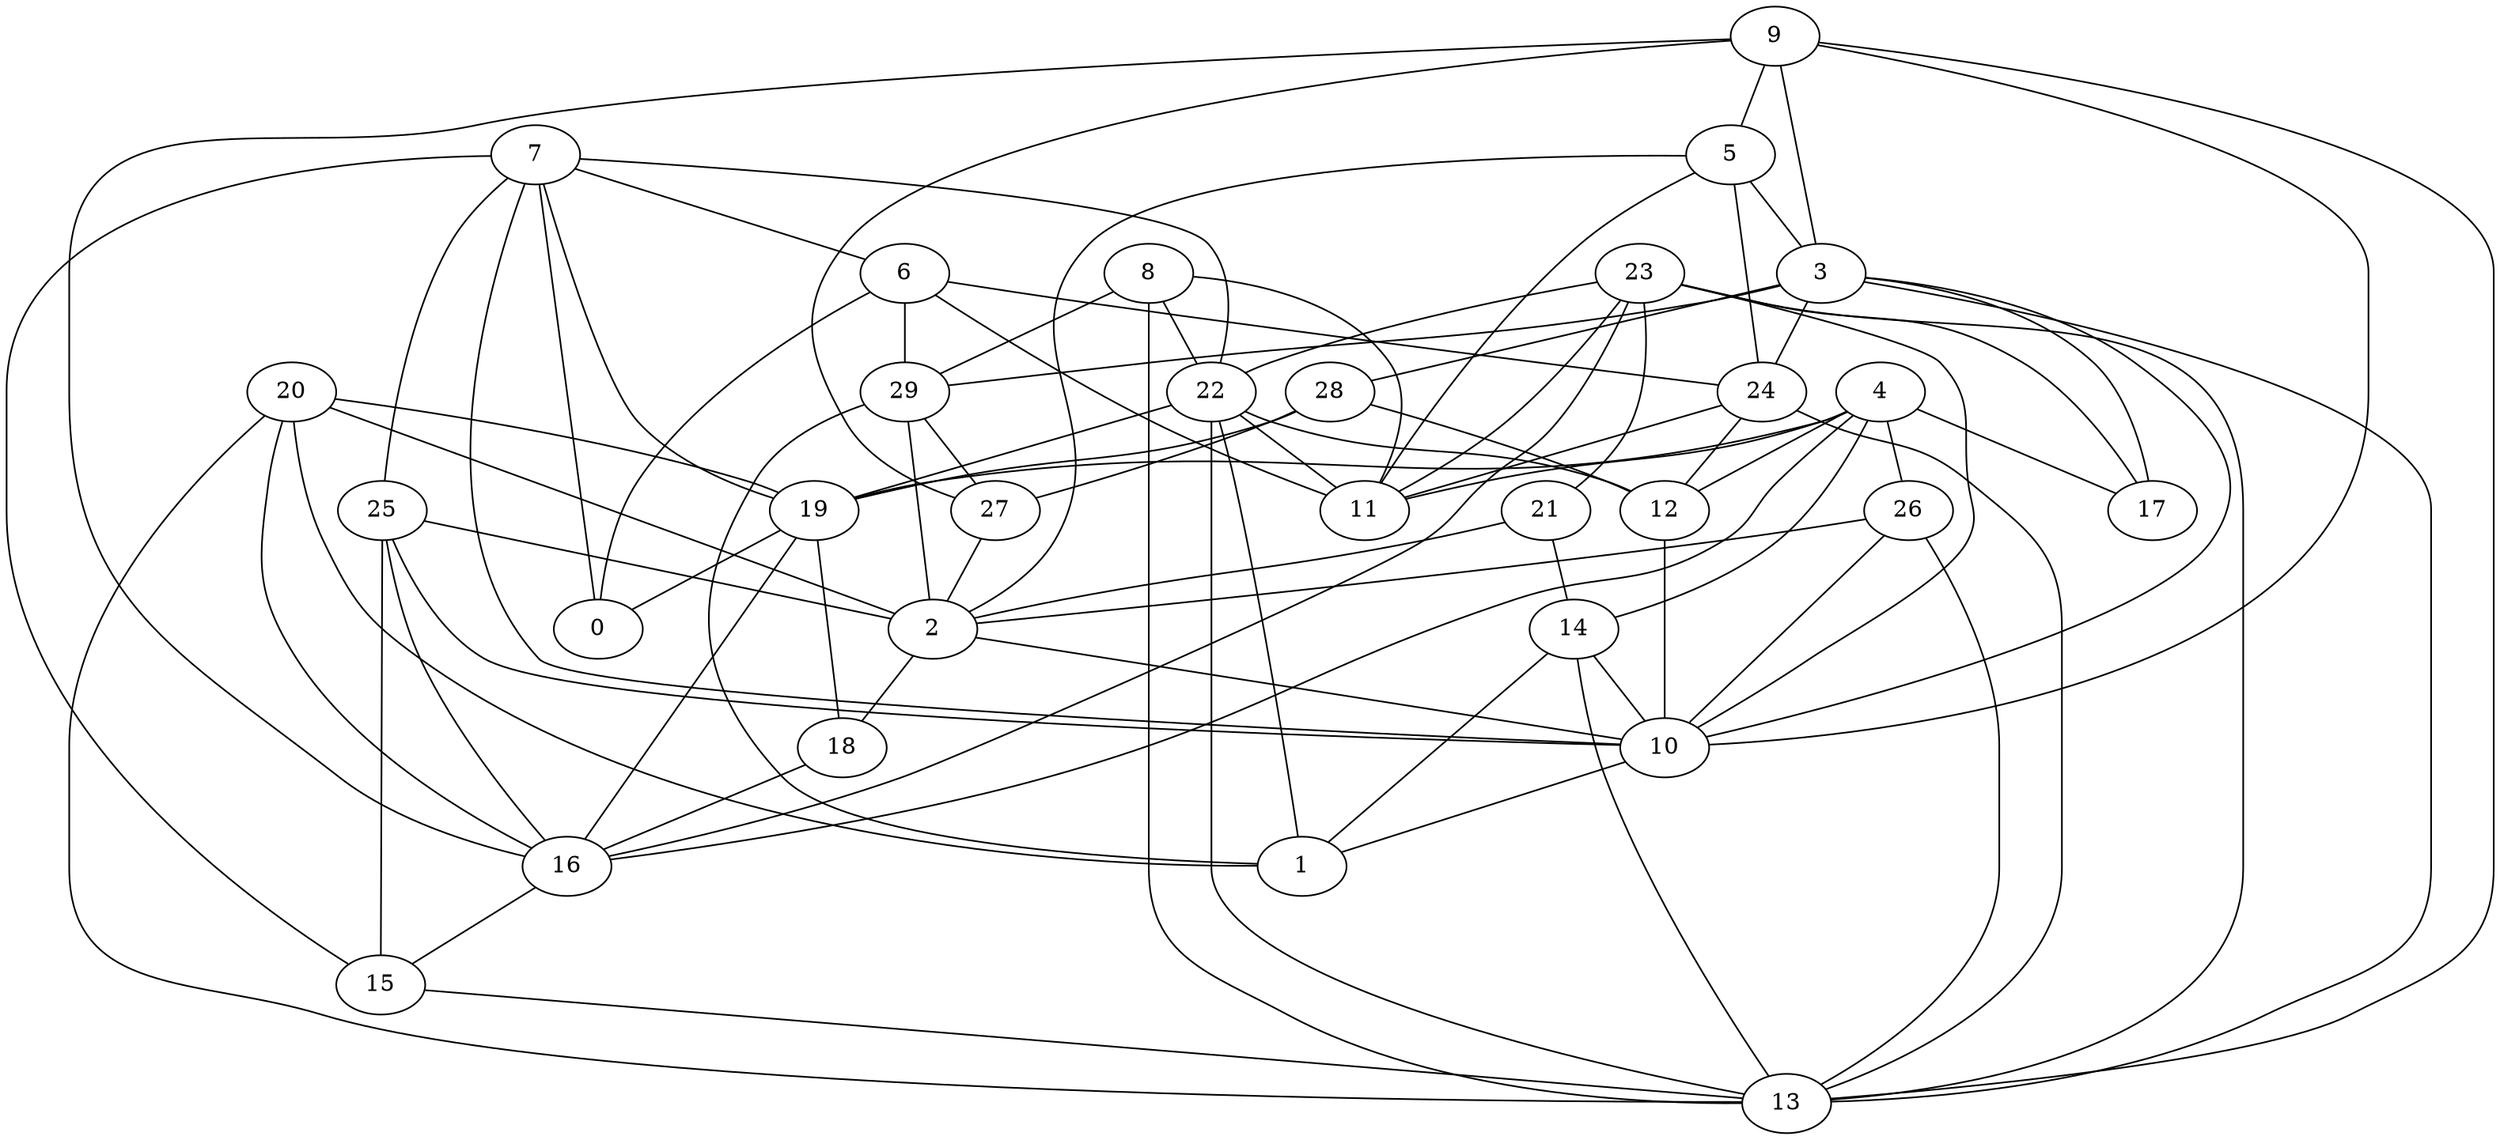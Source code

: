 digraph GG_graph {

subgraph G_graph {
edge [color = black]
"8" -> "22" [dir = none]
"8" -> "29" [dir = none]
"8" -> "11" [dir = none]
"8" -> "13" [dir = none]
"5" -> "11" [dir = none]
"5" -> "24" [dir = none]
"5" -> "3" [dir = none]
"5" -> "2" [dir = none]
"18" -> "16" [dir = none]
"19" -> "18" [dir = none]
"19" -> "0" [dir = none]
"19" -> "16" [dir = none]
"28" -> "19" [dir = none]
"28" -> "12" [dir = none]
"28" -> "27" [dir = none]
"27" -> "2" [dir = none]
"7" -> "22" [dir = none]
"7" -> "15" [dir = none]
"7" -> "10" [dir = none]
"7" -> "0" [dir = none]
"7" -> "6" [dir = none]
"7" -> "19" [dir = none]
"7" -> "25" [dir = none]
"10" -> "1" [dir = none]
"9" -> "27" [dir = none]
"9" -> "16" [dir = none]
"9" -> "13" [dir = none]
"9" -> "3" [dir = none]
"9" -> "5" [dir = none]
"9" -> "10" [dir = none]
"22" -> "11" [dir = none]
"22" -> "19" [dir = none]
"22" -> "1" [dir = none]
"22" -> "13" [dir = none]
"22" -> "12" [dir = none]
"20" -> "13" [dir = none]
"20" -> "19" [dir = none]
"20" -> "2" [dir = none]
"20" -> "1" [dir = none]
"20" -> "16" [dir = none]
"4" -> "14" [dir = none]
"4" -> "12" [dir = none]
"4" -> "19" [dir = none]
"4" -> "26" [dir = none]
"4" -> "17" [dir = none]
"4" -> "11" [dir = none]
"4" -> "16" [dir = none]
"15" -> "13" [dir = none]
"29" -> "27" [dir = none]
"29" -> "1" [dir = none]
"29" -> "2" [dir = none]
"21" -> "14" [dir = none]
"21" -> "2" [dir = none]
"23" -> "17" [dir = none]
"23" -> "10" [dir = none]
"23" -> "22" [dir = none]
"23" -> "21" [dir = none]
"23" -> "11" [dir = none]
"23" -> "13" [dir = none]
"23" -> "16" [dir = none]
"16" -> "15" [dir = none]
"6" -> "24" [dir = none]
"6" -> "11" [dir = none]
"6" -> "0" [dir = none]
"6" -> "29" [dir = none]
"3" -> "28" [dir = none]
"3" -> "17" [dir = none]
"3" -> "29" [dir = none]
"3" -> "10" [dir = none]
"3" -> "13" [dir = none]
"3" -> "24" [dir = none]
"12" -> "10" [dir = none]
"14" -> "1" [dir = none]
"14" -> "13" [dir = none]
"14" -> "10" [dir = none]
"26" -> "13" [dir = none]
"26" -> "2" [dir = none]
"26" -> "10" [dir = none]
"2" -> "18" [dir = none]
"2" -> "10" [dir = none]
"25" -> "16" [dir = none]
"25" -> "15" [dir = none]
"25" -> "10" [dir = none]
"25" -> "2" [dir = none]
"24" -> "13" [dir = none]
"24" -> "12" [dir = none]
"24" -> "11" [dir = none]
}

}
